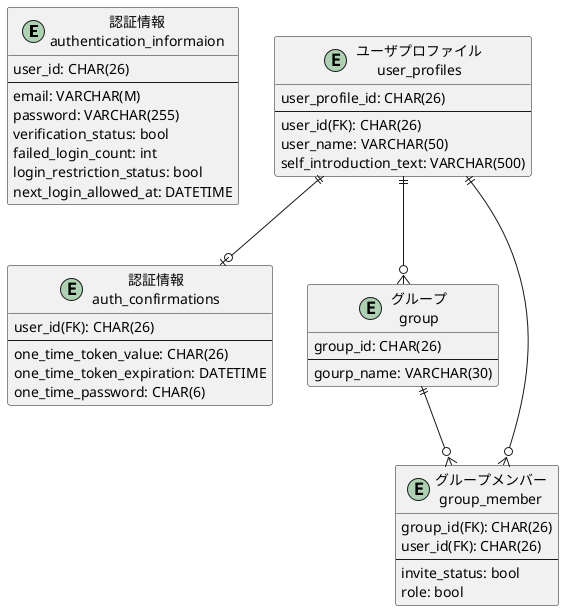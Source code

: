 @startuml identityManagement

entity "認証情報\nauthentication_informaion" as authentication_informaion {
    user_id: CHAR(26)
    --
    email: VARCHAR(M)
    password: VARCHAR(255)
    verification_status: bool
    failed_login_count: int
    login_restriction_status: bool
    next_login_allowed_at: DATETIME
}

entity "認証情報\nauth_confirmations" as auth_confirmations {
    user_id(FK): CHAR(26)
    --
    one_time_token_value: CHAR(26)
    one_time_token_expiration: DATETIME
    one_time_password: CHAR(6)
}

entity "ユーザプロファイル\nuser_profiles" as user_profiles {
    user_profile_id: CHAR(26)
    --
    user_id(FK): CHAR(26)
    user_name: VARCHAR(50)
    self_introduction_text: VARCHAR(500)
}

entity "グループ\ngroup" as group {
    group_id: CHAR(26)
    --
    gourp_name: VARCHAR(30)
}

entity "グループメンバー\ngroup_member" as group_member {
    group_id(FK): CHAR(26)
    user_id(FK): CHAR(26)
    --
    invite_status: bool
    role: bool
}

user_profiles ||--o| auth_confirmations
user_profiles ||--o{ group
group ||--o{ group_member
user_profiles ||--o{ group_member

@enduml